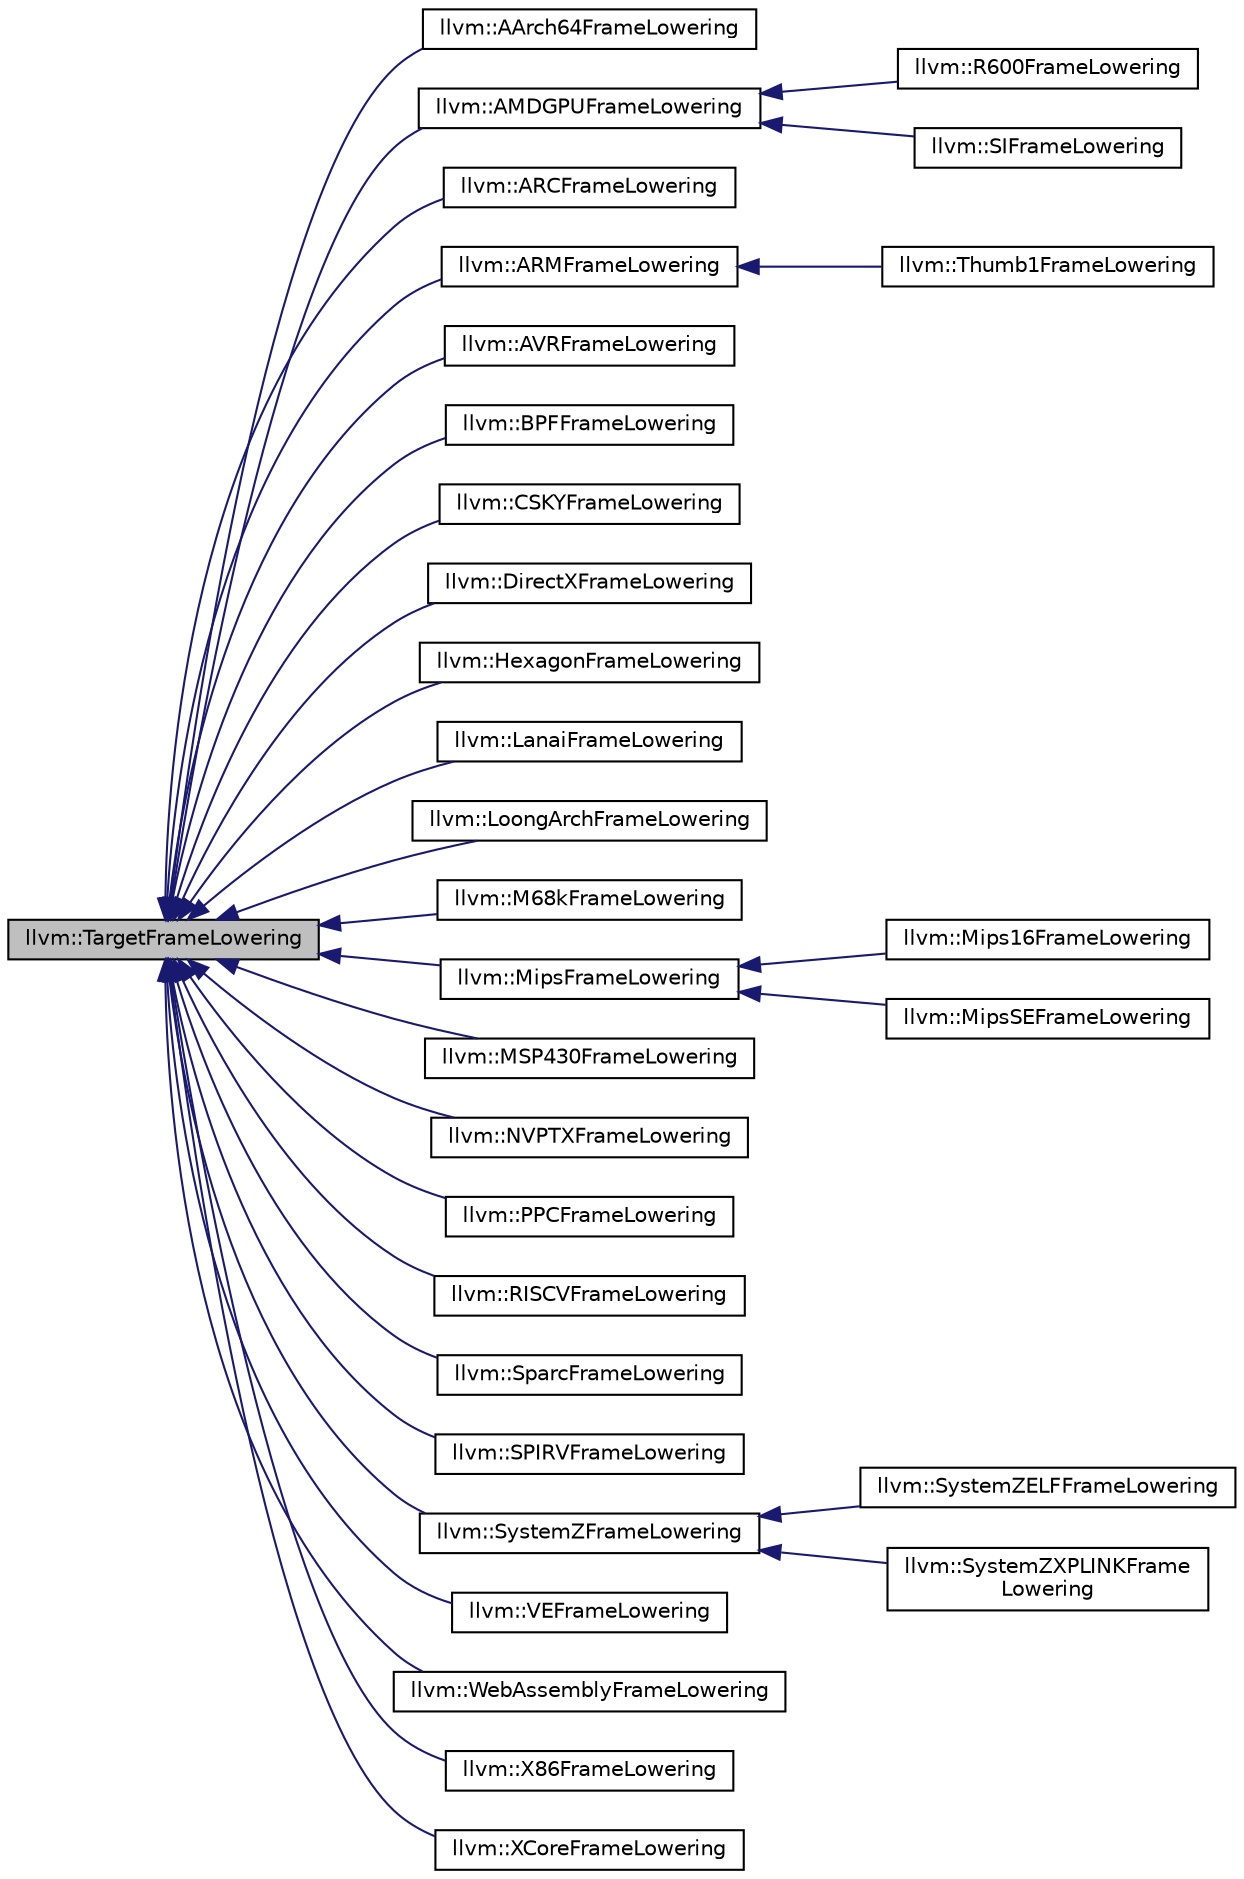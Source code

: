 digraph "llvm::TargetFrameLowering"
{
 // LATEX_PDF_SIZE
  bgcolor="transparent";
  edge [fontname="Helvetica",fontsize="10",labelfontname="Helvetica",labelfontsize="10"];
  node [fontname="Helvetica",fontsize="10",shape=record];
  rankdir="LR";
  Node1 [label="llvm::TargetFrameLowering",height=0.2,width=0.4,color="black", fillcolor="grey75", style="filled", fontcolor="black",tooltip="Information about stack frame layout on the target."];
  Node1 -> Node2 [dir="back",color="midnightblue",fontsize="10",style="solid",fontname="Helvetica"];
  Node2 [label="llvm::AArch64FrameLowering",height=0.2,width=0.4,color="black",URL="$classllvm_1_1AArch64FrameLowering.html",tooltip=" "];
  Node1 -> Node3 [dir="back",color="midnightblue",fontsize="10",style="solid",fontname="Helvetica"];
  Node3 [label="llvm::AMDGPUFrameLowering",height=0.2,width=0.4,color="black",URL="$classllvm_1_1AMDGPUFrameLowering.html",tooltip="Information about the stack frame layout on the AMDGPU targets."];
  Node3 -> Node4 [dir="back",color="midnightblue",fontsize="10",style="solid",fontname="Helvetica"];
  Node4 [label="llvm::R600FrameLowering",height=0.2,width=0.4,color="black",URL="$classllvm_1_1R600FrameLowering.html",tooltip=" "];
  Node3 -> Node5 [dir="back",color="midnightblue",fontsize="10",style="solid",fontname="Helvetica"];
  Node5 [label="llvm::SIFrameLowering",height=0.2,width=0.4,color="black",URL="$classllvm_1_1SIFrameLowering.html",tooltip=" "];
  Node1 -> Node6 [dir="back",color="midnightblue",fontsize="10",style="solid",fontname="Helvetica"];
  Node6 [label="llvm::ARCFrameLowering",height=0.2,width=0.4,color="black",URL="$classllvm_1_1ARCFrameLowering.html",tooltip=" "];
  Node1 -> Node7 [dir="back",color="midnightblue",fontsize="10",style="solid",fontname="Helvetica"];
  Node7 [label="llvm::ARMFrameLowering",height=0.2,width=0.4,color="black",URL="$classllvm_1_1ARMFrameLowering.html",tooltip=" "];
  Node7 -> Node8 [dir="back",color="midnightblue",fontsize="10",style="solid",fontname="Helvetica"];
  Node8 [label="llvm::Thumb1FrameLowering",height=0.2,width=0.4,color="black",URL="$classllvm_1_1Thumb1FrameLowering.html",tooltip=" "];
  Node1 -> Node9 [dir="back",color="midnightblue",fontsize="10",style="solid",fontname="Helvetica"];
  Node9 [label="llvm::AVRFrameLowering",height=0.2,width=0.4,color="black",URL="$classllvm_1_1AVRFrameLowering.html",tooltip="Utilities for creating function call frames."];
  Node1 -> Node10 [dir="back",color="midnightblue",fontsize="10",style="solid",fontname="Helvetica"];
  Node10 [label="llvm::BPFFrameLowering",height=0.2,width=0.4,color="black",URL="$classllvm_1_1BPFFrameLowering.html",tooltip=" "];
  Node1 -> Node11 [dir="back",color="midnightblue",fontsize="10",style="solid",fontname="Helvetica"];
  Node11 [label="llvm::CSKYFrameLowering",height=0.2,width=0.4,color="black",URL="$classllvm_1_1CSKYFrameLowering.html",tooltip=" "];
  Node1 -> Node12 [dir="back",color="midnightblue",fontsize="10",style="solid",fontname="Helvetica"];
  Node12 [label="llvm::DirectXFrameLowering",height=0.2,width=0.4,color="black",URL="$classllvm_1_1DirectXFrameLowering.html",tooltip=" "];
  Node1 -> Node13 [dir="back",color="midnightblue",fontsize="10",style="solid",fontname="Helvetica"];
  Node13 [label="llvm::HexagonFrameLowering",height=0.2,width=0.4,color="black",URL="$classllvm_1_1HexagonFrameLowering.html",tooltip=" "];
  Node1 -> Node14 [dir="back",color="midnightblue",fontsize="10",style="solid",fontname="Helvetica"];
  Node14 [label="llvm::LanaiFrameLowering",height=0.2,width=0.4,color="black",URL="$classllvm_1_1LanaiFrameLowering.html",tooltip=" "];
  Node1 -> Node15 [dir="back",color="midnightblue",fontsize="10",style="solid",fontname="Helvetica"];
  Node15 [label="llvm::LoongArchFrameLowering",height=0.2,width=0.4,color="black",URL="$classllvm_1_1LoongArchFrameLowering.html",tooltip=" "];
  Node1 -> Node16 [dir="back",color="midnightblue",fontsize="10",style="solid",fontname="Helvetica"];
  Node16 [label="llvm::M68kFrameLowering",height=0.2,width=0.4,color="black",URL="$classllvm_1_1M68kFrameLowering.html",tooltip=" "];
  Node1 -> Node17 [dir="back",color="midnightblue",fontsize="10",style="solid",fontname="Helvetica"];
  Node17 [label="llvm::MipsFrameLowering",height=0.2,width=0.4,color="black",URL="$classllvm_1_1MipsFrameLowering.html",tooltip=" "];
  Node17 -> Node18 [dir="back",color="midnightblue",fontsize="10",style="solid",fontname="Helvetica"];
  Node18 [label="llvm::Mips16FrameLowering",height=0.2,width=0.4,color="black",URL="$classllvm_1_1Mips16FrameLowering.html",tooltip=" "];
  Node17 -> Node19 [dir="back",color="midnightblue",fontsize="10",style="solid",fontname="Helvetica"];
  Node19 [label="llvm::MipsSEFrameLowering",height=0.2,width=0.4,color="black",URL="$classllvm_1_1MipsSEFrameLowering.html",tooltip=" "];
  Node1 -> Node20 [dir="back",color="midnightblue",fontsize="10",style="solid",fontname="Helvetica"];
  Node20 [label="llvm::MSP430FrameLowering",height=0.2,width=0.4,color="black",URL="$classllvm_1_1MSP430FrameLowering.html",tooltip=" "];
  Node1 -> Node21 [dir="back",color="midnightblue",fontsize="10",style="solid",fontname="Helvetica"];
  Node21 [label="llvm::NVPTXFrameLowering",height=0.2,width=0.4,color="black",URL="$classllvm_1_1NVPTXFrameLowering.html",tooltip=" "];
  Node1 -> Node22 [dir="back",color="midnightblue",fontsize="10",style="solid",fontname="Helvetica"];
  Node22 [label="llvm::PPCFrameLowering",height=0.2,width=0.4,color="black",URL="$classllvm_1_1PPCFrameLowering.html",tooltip=" "];
  Node1 -> Node23 [dir="back",color="midnightblue",fontsize="10",style="solid",fontname="Helvetica"];
  Node23 [label="llvm::RISCVFrameLowering",height=0.2,width=0.4,color="black",URL="$classllvm_1_1RISCVFrameLowering.html",tooltip=" "];
  Node1 -> Node24 [dir="back",color="midnightblue",fontsize="10",style="solid",fontname="Helvetica"];
  Node24 [label="llvm::SparcFrameLowering",height=0.2,width=0.4,color="black",URL="$classllvm_1_1SparcFrameLowering.html",tooltip=" "];
  Node1 -> Node25 [dir="back",color="midnightblue",fontsize="10",style="solid",fontname="Helvetica"];
  Node25 [label="llvm::SPIRVFrameLowering",height=0.2,width=0.4,color="black",URL="$classllvm_1_1SPIRVFrameLowering.html",tooltip=" "];
  Node1 -> Node26 [dir="back",color="midnightblue",fontsize="10",style="solid",fontname="Helvetica"];
  Node26 [label="llvm::SystemZFrameLowering",height=0.2,width=0.4,color="black",URL="$classllvm_1_1SystemZFrameLowering.html",tooltip=" "];
  Node26 -> Node27 [dir="back",color="midnightblue",fontsize="10",style="solid",fontname="Helvetica"];
  Node27 [label="llvm::SystemZELFFrameLowering",height=0.2,width=0.4,color="black",URL="$classllvm_1_1SystemZELFFrameLowering.html",tooltip=" "];
  Node26 -> Node28 [dir="back",color="midnightblue",fontsize="10",style="solid",fontname="Helvetica"];
  Node28 [label="llvm::SystemZXPLINKFrame\lLowering",height=0.2,width=0.4,color="black",URL="$classllvm_1_1SystemZXPLINKFrameLowering.html",tooltip=" "];
  Node1 -> Node29 [dir="back",color="midnightblue",fontsize="10",style="solid",fontname="Helvetica"];
  Node29 [label="llvm::VEFrameLowering",height=0.2,width=0.4,color="black",URL="$classllvm_1_1VEFrameLowering.html",tooltip=" "];
  Node1 -> Node30 [dir="back",color="midnightblue",fontsize="10",style="solid",fontname="Helvetica"];
  Node30 [label="llvm::WebAssemblyFrameLowering",height=0.2,width=0.4,color="black",URL="$classllvm_1_1WebAssemblyFrameLowering.html",tooltip=" "];
  Node1 -> Node31 [dir="back",color="midnightblue",fontsize="10",style="solid",fontname="Helvetica"];
  Node31 [label="llvm::X86FrameLowering",height=0.2,width=0.4,color="black",URL="$classllvm_1_1X86FrameLowering.html",tooltip=" "];
  Node1 -> Node32 [dir="back",color="midnightblue",fontsize="10",style="solid",fontname="Helvetica"];
  Node32 [label="llvm::XCoreFrameLowering",height=0.2,width=0.4,color="black",URL="$classllvm_1_1XCoreFrameLowering.html",tooltip=" "];
}
